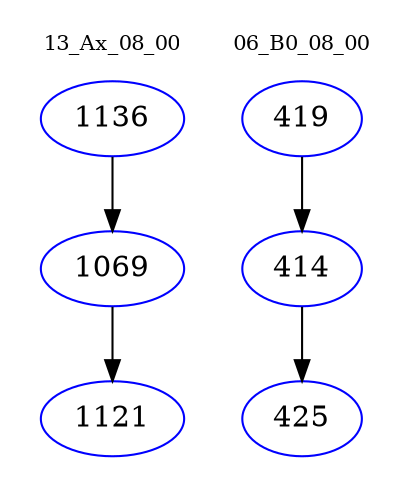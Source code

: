 digraph{
subgraph cluster_0 {
color = white
label = "13_Ax_08_00";
fontsize=10;
T0_1136 [label="1136", color="blue"]
T0_1136 -> T0_1069 [color="black"]
T0_1069 [label="1069", color="blue"]
T0_1069 -> T0_1121 [color="black"]
T0_1121 [label="1121", color="blue"]
}
subgraph cluster_1 {
color = white
label = "06_B0_08_00";
fontsize=10;
T1_419 [label="419", color="blue"]
T1_419 -> T1_414 [color="black"]
T1_414 [label="414", color="blue"]
T1_414 -> T1_425 [color="black"]
T1_425 [label="425", color="blue"]
}
}
